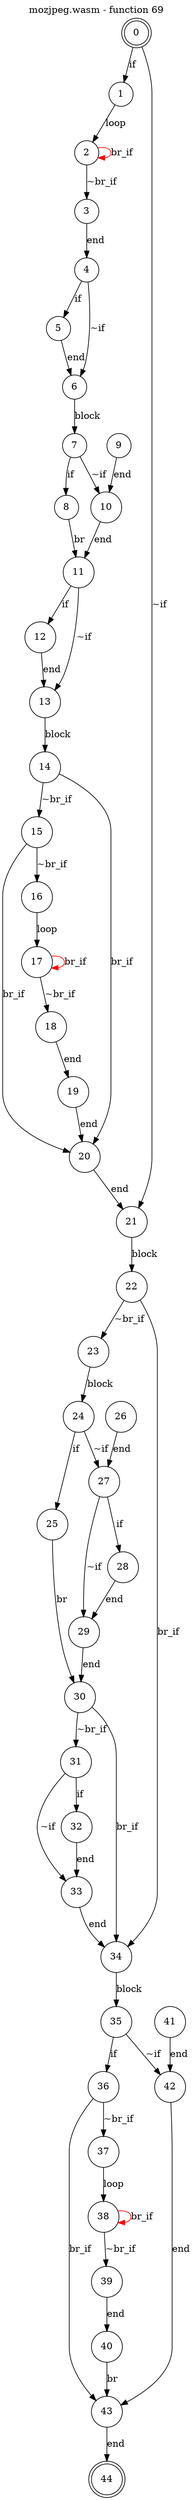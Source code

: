 digraph finite_state_machine {
    label = "mozjpeg.wasm - function 69"
    labelloc =  t
    labelfontsize = 16
    labelfontcolor = black
    labelfontname = "Helvetica"
    node [shape = doublecircle]; 0 44;
    node [shape = circle];
    0 -> 1[label = "if"];
    0 -> 21[label = "~if"];
    1 -> 2[label = "loop"];
    2 -> 3[label = "~br_if"];
    2 -> 2[color="red" label = "br_if"];
    3 -> 4[label = "end"];
    4 -> 5[label = "if"];
    4 -> 6[label = "~if"];
    5 -> 6[label = "end"];
    6 -> 7[label = "block"];
    7 -> 8[label = "if"];
    7 -> 10[label = "~if"];
    8 -> 11[label = "br"];
    9 -> 10[label = "end"];
    10 -> 11[label = "end"];
    11 -> 12[label = "if"];
    11 -> 13[label = "~if"];
    12 -> 13[label = "end"];
    13 -> 14[label = "block"];
    14 -> 15[label = "~br_if"];
    14 -> 20[label = "br_if"];
    15 -> 16[label = "~br_if"];
    15 -> 20[label = "br_if"];
    16 -> 17[label = "loop"];
    17 -> 18[label = "~br_if"];
    17 -> 17[color="red" label = "br_if"];
    18 -> 19[label = "end"];
    19 -> 20[label = "end"];
    20 -> 21[label = "end"];
    21 -> 22[label = "block"];
    22 -> 23[label = "~br_if"];
    22 -> 34[label = "br_if"];
    23 -> 24[label = "block"];
    24 -> 25[label = "if"];
    24 -> 27[label = "~if"];
    25 -> 30[label = "br"];
    26 -> 27[label = "end"];
    27 -> 28[label = "if"];
    27 -> 29[label = "~if"];
    28 -> 29[label = "end"];
    29 -> 30[label = "end"];
    30 -> 31[label = "~br_if"];
    30 -> 34[label = "br_if"];
    31 -> 32[label = "if"];
    31 -> 33[label = "~if"];
    32 -> 33[label = "end"];
    33 -> 34[label = "end"];
    34 -> 35[label = "block"];
    35 -> 36[label = "if"];
    35 -> 42[label = "~if"];
    36 -> 37[label = "~br_if"];
    36 -> 43[label = "br_if"];
    37 -> 38[label = "loop"];
    38 -> 39[label = "~br_if"];
    38 -> 38[color="red" label = "br_if"];
    39 -> 40[label = "end"];
    40 -> 43[label = "br"];
    41 -> 42[label = "end"];
    42 -> 43[label = "end"];
    43 -> 44[label = "end"];
}
